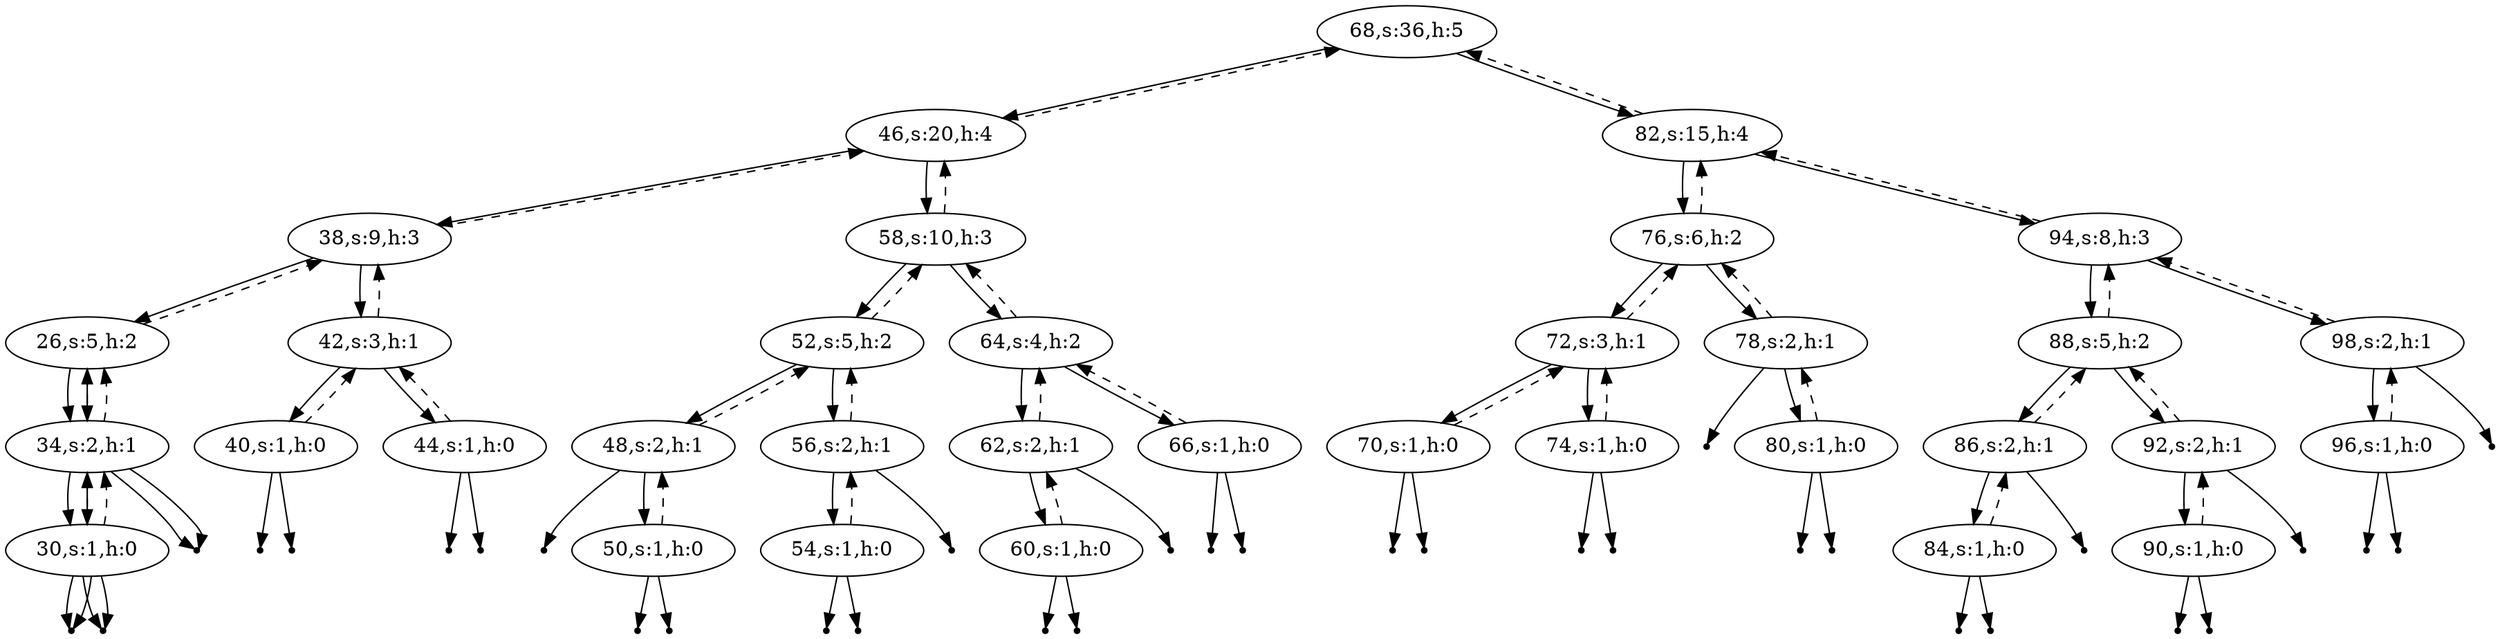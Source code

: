 digraph Blahblah{
{rank = same ; "68"};
nulll30 [shape=point];
30 -> nulll30;
30[label="30,s:1,h:0"];
30 -> 34[style=dashed];
nullr30 [shape=point];
30 -> nullr30;
34 -> 30;
34[label="34,s:2,h:1"];
34 -> 26[style=dashed];
nullr34 [shape=point];
34 -> nullr34;
26 -> 34;
26[label="26,s:5,h:2"];
26 -> 38[style=dashed];
nulll30 [shape=point];
30 -> nulll30;
30[label="30,s:1,h:0"];
30 -> 34[style=dashed];
nullr30 [shape=point];
30 -> nullr30;
34 -> 30;
34[label="34,s:2,h:1"];
34 -> 26[style=dashed];
nullr34 [shape=point];
34 -> nullr34;
26 -> 34;
38 -> 26;
38[label="38,s:9,h:3"];
38 -> 46[style=dashed];
nulll40 [shape=point];
40 -> nulll40;
40[label="40,s:1,h:0"];
40 -> 42[style=dashed];
nullr40 [shape=point];
40 -> nullr40;
42 -> 40;
42[label="42,s:3,h:1"];
42 -> 38[style=dashed];
nulll44 [shape=point];
44 -> nulll44;
44[label="44,s:1,h:0"];
44 -> 42[style=dashed];
nullr44 [shape=point];
44 -> nullr44;
42 -> 44;
38 -> 42;
46 -> 38;
46[label="46,s:20,h:4"];
46 -> 68[style=dashed];
nulll48 [shape=point];
48 -> nulll48;
48[label="48,s:2,h:1"];
48 -> 52[style=dashed];
nulll50 [shape=point];
50 -> nulll50;
50[label="50,s:1,h:0"];
50 -> 48[style=dashed];
nullr50 [shape=point];
50 -> nullr50;
48 -> 50;
52 -> 48;
52[label="52,s:5,h:2"];
52 -> 58[style=dashed];
nulll54 [shape=point];
54 -> nulll54;
54[label="54,s:1,h:0"];
54 -> 56[style=dashed];
nullr54 [shape=point];
54 -> nullr54;
56 -> 54;
56[label="56,s:2,h:1"];
56 -> 52[style=dashed];
nullr56 [shape=point];
56 -> nullr56;
52 -> 56;
58 -> 52;
58[label="58,s:10,h:3"];
58 -> 46[style=dashed];
nulll60 [shape=point];
60 -> nulll60;
60[label="60,s:1,h:0"];
60 -> 62[style=dashed];
nullr60 [shape=point];
60 -> nullr60;
62 -> 60;
62[label="62,s:2,h:1"];
62 -> 64[style=dashed];
nullr62 [shape=point];
62 -> nullr62;
64 -> 62;
64[label="64,s:4,h:2"];
64 -> 58[style=dashed];
nulll66 [shape=point];
66 -> nulll66;
66[label="66,s:1,h:0"];
66 -> 64[style=dashed];
nullr66 [shape=point];
66 -> nullr66;
64 -> 66;
58 -> 64;
46 -> 58;
68 -> 46;
68[label="68,s:36,h:5"];
nulll70 [shape=point];
70 -> nulll70;
70[label="70,s:1,h:0"];
70 -> 72[style=dashed];
nullr70 [shape=point];
70 -> nullr70;
72 -> 70;
72[label="72,s:3,h:1"];
72 -> 76[style=dashed];
nulll74 [shape=point];
74 -> nulll74;
74[label="74,s:1,h:0"];
74 -> 72[style=dashed];
nullr74 [shape=point];
74 -> nullr74;
72 -> 74;
76 -> 72;
76[label="76,s:6,h:2"];
76 -> 82[style=dashed];
nulll78 [shape=point];
78 -> nulll78;
78[label="78,s:2,h:1"];
78 -> 76[style=dashed];
nulll80 [shape=point];
80 -> nulll80;
80[label="80,s:1,h:0"];
80 -> 78[style=dashed];
nullr80 [shape=point];
80 -> nullr80;
78 -> 80;
76 -> 78;
82 -> 76;
82[label="82,s:15,h:4"];
82 -> 68[style=dashed];
nulll84 [shape=point];
84 -> nulll84;
84[label="84,s:1,h:0"];
84 -> 86[style=dashed];
nullr84 [shape=point];
84 -> nullr84;
86 -> 84;
86[label="86,s:2,h:1"];
86 -> 88[style=dashed];
nullr86 [shape=point];
86 -> nullr86;
88 -> 86;
88[label="88,s:5,h:2"];
88 -> 94[style=dashed];
nulll90 [shape=point];
90 -> nulll90;
90[label="90,s:1,h:0"];
90 -> 92[style=dashed];
nullr90 [shape=point];
90 -> nullr90;
92 -> 90;
92[label="92,s:2,h:1"];
92 -> 88[style=dashed];
nullr92 [shape=point];
92 -> nullr92;
88 -> 92;
94 -> 88;
94[label="94,s:8,h:3"];
94 -> 82[style=dashed];
nulll96 [shape=point];
96 -> nulll96;
96[label="96,s:1,h:0"];
96 -> 98[style=dashed];
nullr96 [shape=point];
96 -> nullr96;
98 -> 96;
98[label="98,s:2,h:1"];
98 -> 94[style=dashed];
nullr98 [shape=point];
98 -> nullr98;
94 -> 98;
82 -> 94;
68 -> 82;
}
